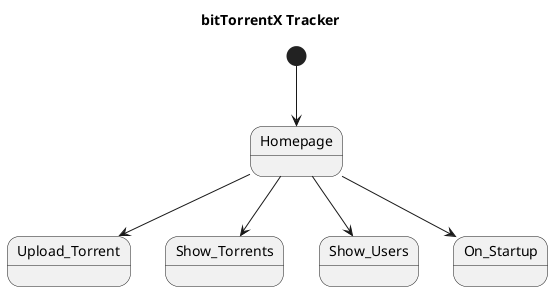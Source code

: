 @startuml
title bitTorrentX Tracker

[*] --> Homepage
Homepage --> Upload_Torrent
Homepage --> Show_Torrents
Homepage --> Show_Users
Homepage --> On_Startup

@enduml